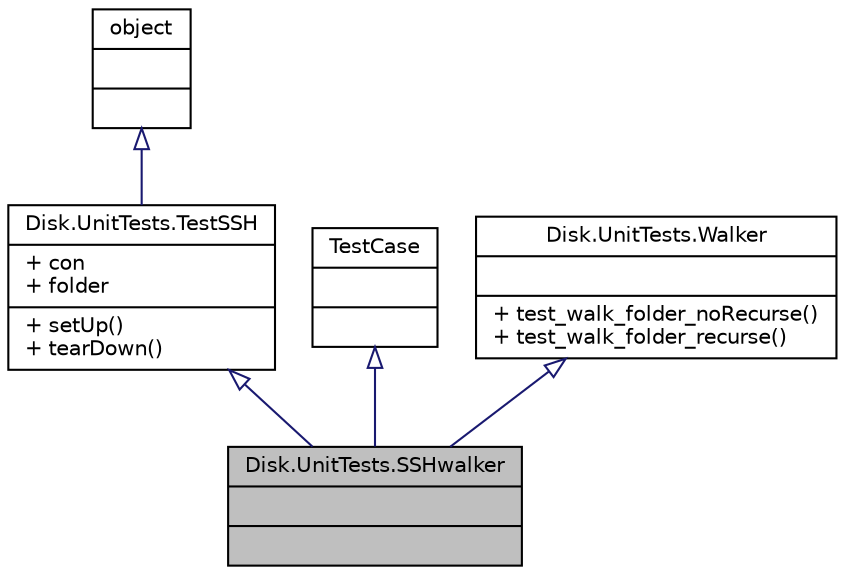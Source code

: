 digraph "Disk.UnitTests.SSHwalker"
{
 // INTERACTIVE_SVG=YES
  bgcolor="transparent";
  edge [fontname="Helvetica",fontsize="10",labelfontname="Helvetica",labelfontsize="10"];
  node [fontname="Helvetica",fontsize="10",shape=record];
  Node1 [label="{Disk.UnitTests.SSHwalker\n||}",height=0.2,width=0.4,color="black", fillcolor="grey75", style="filled" fontcolor="black"];
  Node2 -> Node1 [dir="back",color="midnightblue",fontsize="10",style="solid",arrowtail="onormal",fontname="Helvetica"];
  Node2 [label="{Disk.UnitTests.TestSSH\n|+ con\l+ folder\l|+ setUp()\l+ tearDown()\l}",height=0.2,width=0.4,color="black",URL="$class_disk_1_1_unit_tests_1_1_test_s_s_h.html"];
  Node3 -> Node2 [dir="back",color="midnightblue",fontsize="10",style="solid",arrowtail="onormal",fontname="Helvetica"];
  Node3 [label="{object\n||}",height=0.2,width=0.4,color="black",URL="$classobject.html"];
  Node4 -> Node1 [dir="back",color="midnightblue",fontsize="10",style="solid",arrowtail="onormal",fontname="Helvetica"];
  Node4 [label="{TestCase\n||}",height=0.2,width=0.4,color="black",URL="$classunittest_1_1_test_case.html"];
  Node5 -> Node1 [dir="back",color="midnightblue",fontsize="10",style="solid",arrowtail="onormal",fontname="Helvetica"];
  Node5 [label="{Disk.UnitTests.Walker\n||+ test_walk_folder_noRecurse()\l+ test_walk_folder_recurse()\l}",height=0.2,width=0.4,color="black",URL="$class_disk_1_1_unit_tests_1_1_walker.html"];
}
